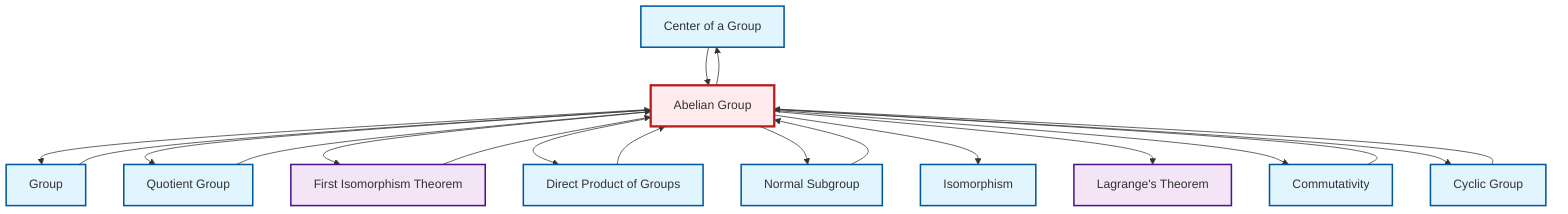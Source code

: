 graph TD
    classDef definition fill:#e1f5fe,stroke:#01579b,stroke-width:2px
    classDef theorem fill:#f3e5f5,stroke:#4a148c,stroke-width:2px
    classDef axiom fill:#fff3e0,stroke:#e65100,stroke-width:2px
    classDef example fill:#e8f5e9,stroke:#1b5e20,stroke-width:2px
    classDef current fill:#ffebee,stroke:#b71c1c,stroke-width:3px
    def-isomorphism["Isomorphism"]:::definition
    def-center-of-group["Center of a Group"]:::definition
    thm-first-isomorphism["First Isomorphism Theorem"]:::theorem
    def-quotient-group["Quotient Group"]:::definition
    def-direct-product["Direct Product of Groups"]:::definition
    def-commutativity["Commutativity"]:::definition
    thm-lagrange["Lagrange's Theorem"]:::theorem
    def-group["Group"]:::definition
    def-cyclic-group["Cyclic Group"]:::definition
    def-abelian-group["Abelian Group"]:::definition
    def-normal-subgroup["Normal Subgroup"]:::definition
    def-direct-product --> def-abelian-group
    def-abelian-group --> def-group
    def-abelian-group --> def-quotient-group
    def-commutativity --> def-abelian-group
    def-abelian-group --> thm-first-isomorphism
    def-abelian-group --> def-direct-product
    def-normal-subgroup --> def-abelian-group
    thm-first-isomorphism --> def-abelian-group
    def-abelian-group --> def-normal-subgroup
    def-abelian-group --> def-isomorphism
    def-abelian-group --> thm-lagrange
    def-center-of-group --> def-abelian-group
    def-abelian-group --> def-center-of-group
    def-group --> def-abelian-group
    def-abelian-group --> def-commutativity
    def-quotient-group --> def-abelian-group
    def-abelian-group --> def-cyclic-group
    def-cyclic-group --> def-abelian-group
    class def-abelian-group current